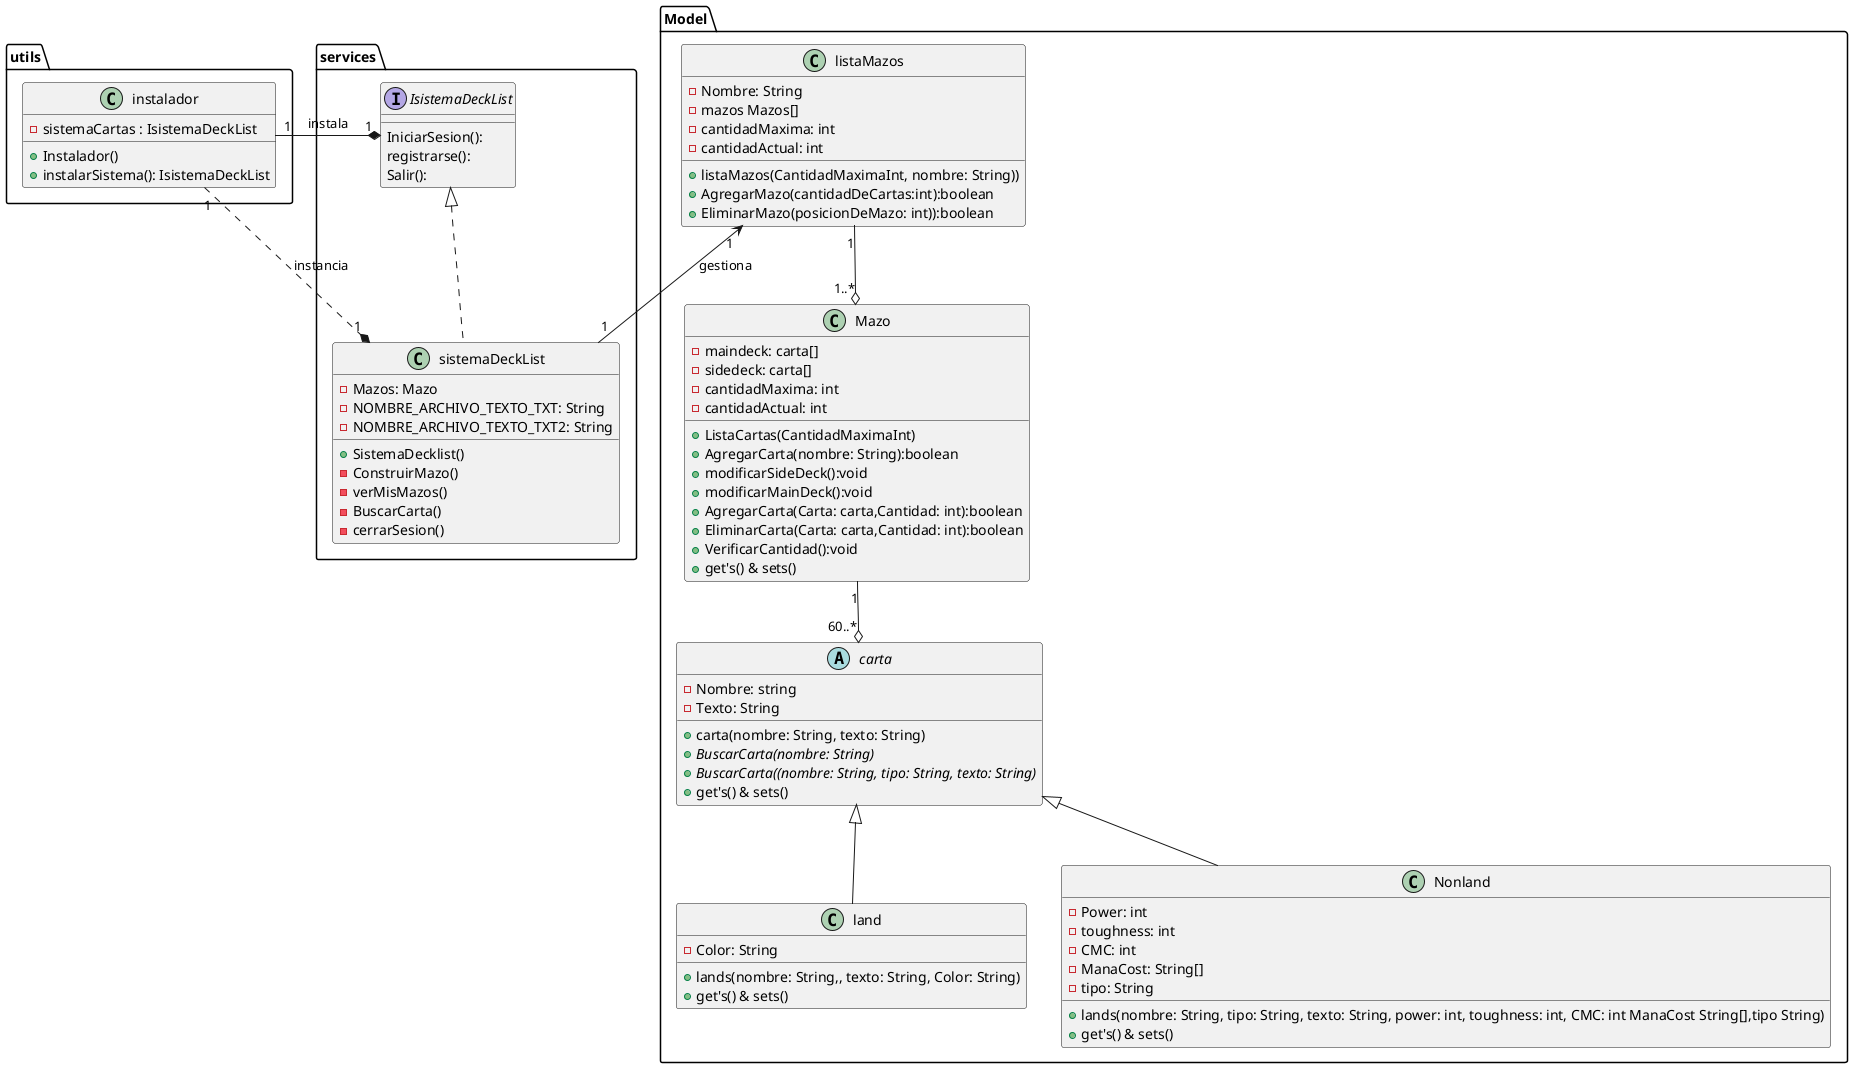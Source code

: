 @startuml
package Model{
abstract carta{
-Nombre: string
-Texto: String
+carta(nombre: String, texto: String)
+{abstract}BuscarCarta(nombre: String)
+{abstract}BuscarCarta((nombre: String, tipo: String, texto: String)
+get's() & sets()

}
class land extends carta{
-Color: String
+lands(nombre: String,, texto: String, Color: String)
+get's() & sets()
}

class Nonland extends carta{
-Power: int
-toughness: int
-CMC: int
-ManaCost: String[]
-tipo: String
+lands(nombre: String, tipo: String, texto: String, power: int, toughness: int, CMC: int ManaCost String[],tipo String)
+get's() & sets()
}

class Mazo{
-maindeck: carta[]
-sidedeck: carta[]
-cantidadMaxima: int
-cantidadActual: int
+ListaCartas(CantidadMaximaInt)
+AgregarCarta(nombre: String):boolean
+modificarSideDeck():void
+modificarMainDeck():void
+AgregarCarta(Carta: carta,Cantidad: int):boolean
+EliminarCarta(Carta: carta,Cantidad: int):boolean
+VerificarCantidad():void
+get's() & sets()
}

class listaMazos{
-Nombre: String
-mazos Mazos[]
-cantidadMaxima: int
-cantidadActual: int
+listaMazos(CantidadMaximaInt, nombre: String))
+AgregarMazo(cantidadDeCartas:int):boolean
+EliminarMazo(posicionDeMazo: int)):boolean

}

}
package utils{
class instalador{
    - sistemaCartas : IsistemaDeckList
	+ Instalador()
	+ instalarSistema(): IsistemaDeckList
}

}
package services{
interface IsistemaDeckList{
IniciarSesion():
registrarse():
Salir():
}


Class sistemaDeckList implements IsistemaDeckList{
-Mazos: Mazo
-NOMBRE_ARCHIVO_TEXTO_TXT: String
-NOMBRE_ARCHIVO_TEXTO_TXT2: String

+SistemaDecklist()
-ConstruirMazo()
-verMisMazos()
-BuscarCarta()
-cerrarSesion()
}

listaMazos "1" <-- "1" sistemaDeckList: gestiona
instalador "1"---right--*"1" IsistemaDeckList:  instala
instalador "1"..* "1" sistemaDeckList: instancia
Mazo "1"--o "60..*" carta
listaMazos "1" --o "1..*" Mazo
}
@enduml